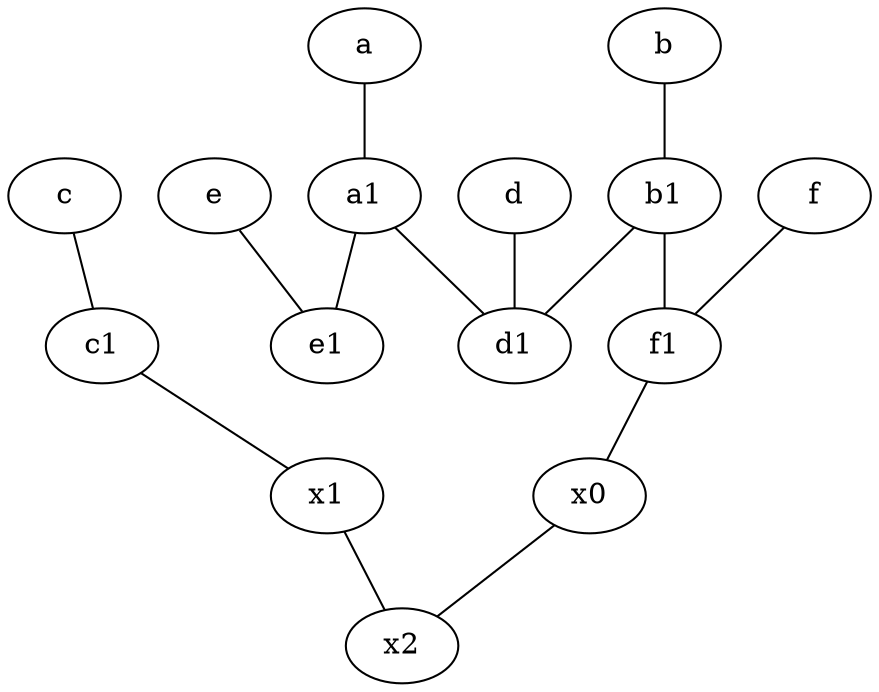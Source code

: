 graph {
	node [labelfontsize=50]
	f1 [labelfontsize=50 pos="3,8!"]
	x2 [labelfontsize=50]
	c1 [labelfontsize=50 pos="4.5,3!"]
	e1 [labelfontsize=50 pos="7,7!"]
	b1 [labelfontsize=50 pos="9,4!"]
	a1 [labelfontsize=50 pos="8,3!"]
	d1 [labelfontsize=50 pos="3,5!"]
	x0 [labelfontsize=50]
	x1 [labelfontsize=50]
	f [labelfontsize=50 pos="3,9!"]
	d -- d1
	c -- c1
	a1 -- d1
	x0 -- x2
	f1 -- x0
	b1 -- f1
	b1 -- d1
	x1 -- x2
	a1 -- e1
	f -- f1
	b -- b1
	a -- a1
	e -- e1
	c1 -- x1
}
